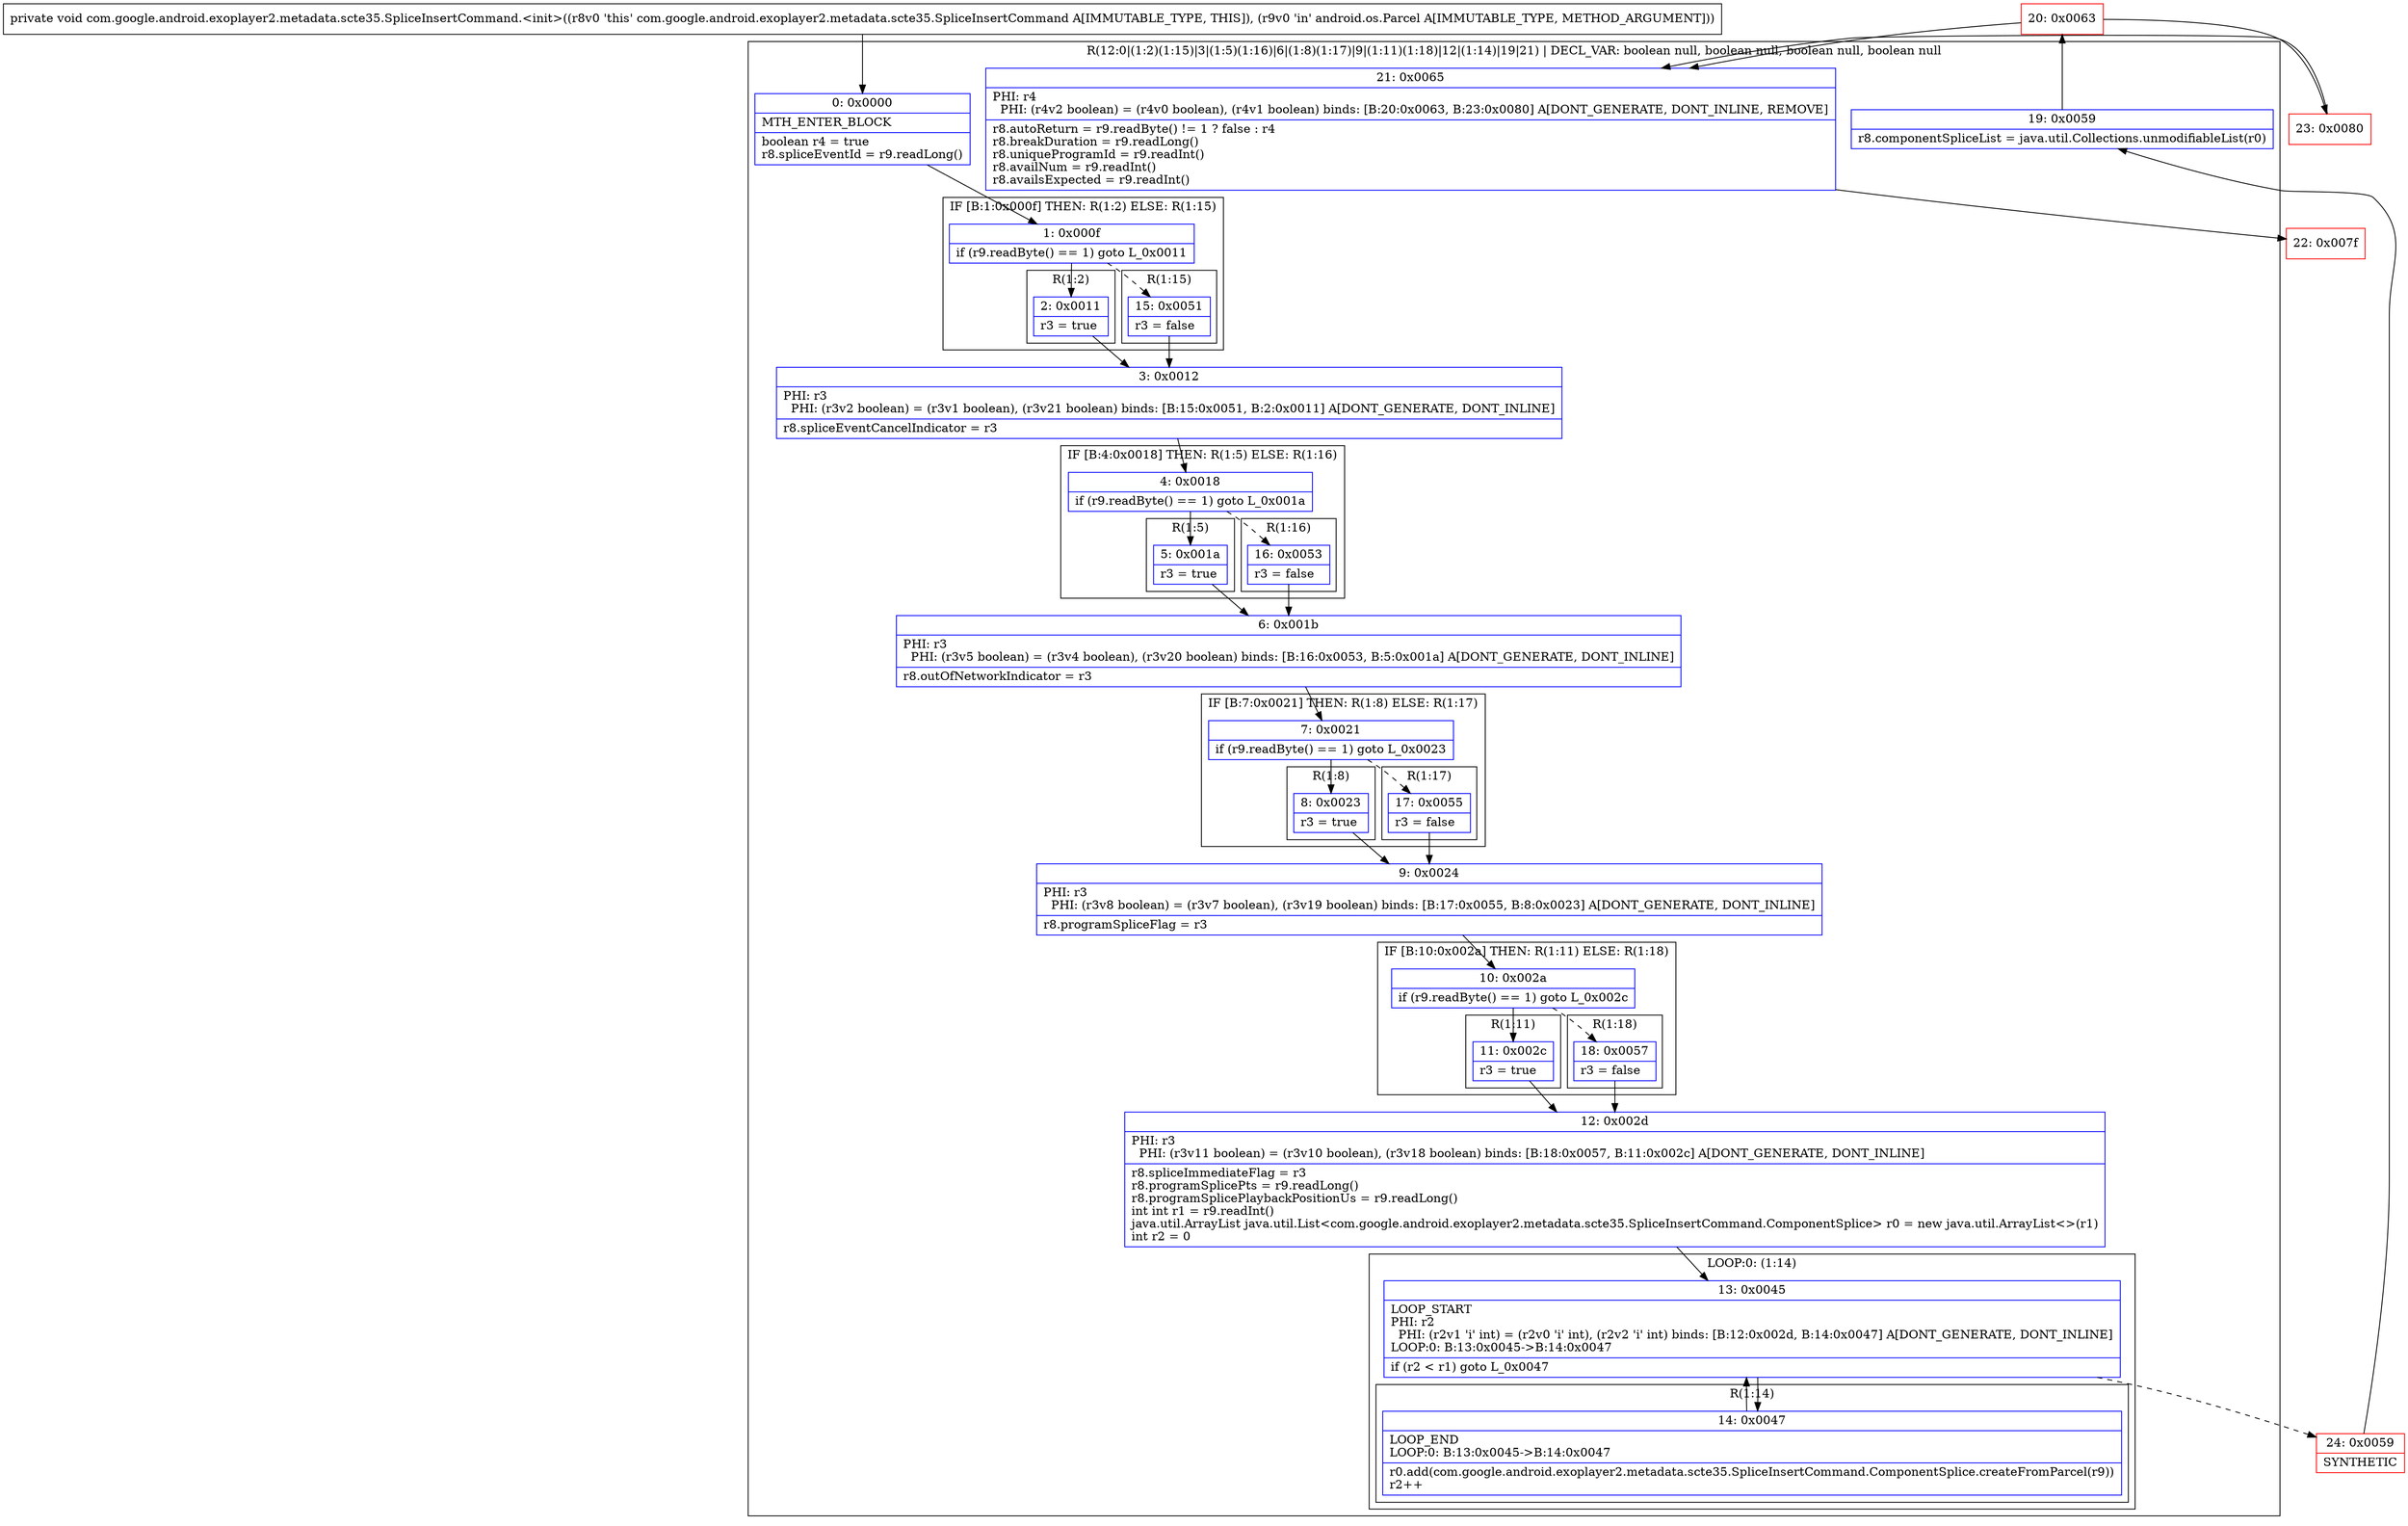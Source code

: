 digraph "CFG forcom.google.android.exoplayer2.metadata.scte35.SpliceInsertCommand.\<init\>(Landroid\/os\/Parcel;)V" {
subgraph cluster_Region_202030339 {
label = "R(12:0|(1:2)(1:15)|3|(1:5)(1:16)|6|(1:8)(1:17)|9|(1:11)(1:18)|12|(1:14)|19|21) | DECL_VAR: boolean null, boolean null, boolean null, boolean null\l";
node [shape=record,color=blue];
Node_0 [shape=record,label="{0\:\ 0x0000|MTH_ENTER_BLOCK\l|boolean r4 = true\lr8.spliceEventId = r9.readLong()\l}"];
subgraph cluster_IfRegion_1367950086 {
label = "IF [B:1:0x000f] THEN: R(1:2) ELSE: R(1:15)";
node [shape=record,color=blue];
Node_1 [shape=record,label="{1\:\ 0x000f|if (r9.readByte() == 1) goto L_0x0011\l}"];
subgraph cluster_Region_1096021202 {
label = "R(1:2)";
node [shape=record,color=blue];
Node_2 [shape=record,label="{2\:\ 0x0011|r3 = true\l}"];
}
subgraph cluster_Region_1403428418 {
label = "R(1:15)";
node [shape=record,color=blue];
Node_15 [shape=record,label="{15\:\ 0x0051|r3 = false\l}"];
}
}
Node_3 [shape=record,label="{3\:\ 0x0012|PHI: r3 \l  PHI: (r3v2 boolean) = (r3v1 boolean), (r3v21 boolean) binds: [B:15:0x0051, B:2:0x0011] A[DONT_GENERATE, DONT_INLINE]\l|r8.spliceEventCancelIndicator = r3\l}"];
subgraph cluster_IfRegion_644006148 {
label = "IF [B:4:0x0018] THEN: R(1:5) ELSE: R(1:16)";
node [shape=record,color=blue];
Node_4 [shape=record,label="{4\:\ 0x0018|if (r9.readByte() == 1) goto L_0x001a\l}"];
subgraph cluster_Region_119864380 {
label = "R(1:5)";
node [shape=record,color=blue];
Node_5 [shape=record,label="{5\:\ 0x001a|r3 = true\l}"];
}
subgraph cluster_Region_1579130969 {
label = "R(1:16)";
node [shape=record,color=blue];
Node_16 [shape=record,label="{16\:\ 0x0053|r3 = false\l}"];
}
}
Node_6 [shape=record,label="{6\:\ 0x001b|PHI: r3 \l  PHI: (r3v5 boolean) = (r3v4 boolean), (r3v20 boolean) binds: [B:16:0x0053, B:5:0x001a] A[DONT_GENERATE, DONT_INLINE]\l|r8.outOfNetworkIndicator = r3\l}"];
subgraph cluster_IfRegion_258443938 {
label = "IF [B:7:0x0021] THEN: R(1:8) ELSE: R(1:17)";
node [shape=record,color=blue];
Node_7 [shape=record,label="{7\:\ 0x0021|if (r9.readByte() == 1) goto L_0x0023\l}"];
subgraph cluster_Region_1044163504 {
label = "R(1:8)";
node [shape=record,color=blue];
Node_8 [shape=record,label="{8\:\ 0x0023|r3 = true\l}"];
}
subgraph cluster_Region_1620518420 {
label = "R(1:17)";
node [shape=record,color=blue];
Node_17 [shape=record,label="{17\:\ 0x0055|r3 = false\l}"];
}
}
Node_9 [shape=record,label="{9\:\ 0x0024|PHI: r3 \l  PHI: (r3v8 boolean) = (r3v7 boolean), (r3v19 boolean) binds: [B:17:0x0055, B:8:0x0023] A[DONT_GENERATE, DONT_INLINE]\l|r8.programSpliceFlag = r3\l}"];
subgraph cluster_IfRegion_619102397 {
label = "IF [B:10:0x002a] THEN: R(1:11) ELSE: R(1:18)";
node [shape=record,color=blue];
Node_10 [shape=record,label="{10\:\ 0x002a|if (r9.readByte() == 1) goto L_0x002c\l}"];
subgraph cluster_Region_1038549958 {
label = "R(1:11)";
node [shape=record,color=blue];
Node_11 [shape=record,label="{11\:\ 0x002c|r3 = true\l}"];
}
subgraph cluster_Region_486721862 {
label = "R(1:18)";
node [shape=record,color=blue];
Node_18 [shape=record,label="{18\:\ 0x0057|r3 = false\l}"];
}
}
Node_12 [shape=record,label="{12\:\ 0x002d|PHI: r3 \l  PHI: (r3v11 boolean) = (r3v10 boolean), (r3v18 boolean) binds: [B:18:0x0057, B:11:0x002c] A[DONT_GENERATE, DONT_INLINE]\l|r8.spliceImmediateFlag = r3\lr8.programSplicePts = r9.readLong()\lr8.programSplicePlaybackPositionUs = r9.readLong()\lint int r1 = r9.readInt()\ljava.util.ArrayList java.util.List\<com.google.android.exoplayer2.metadata.scte35.SpliceInsertCommand.ComponentSplice\> r0 = new java.util.ArrayList\<\>(r1)\lint r2 = 0\l}"];
subgraph cluster_LoopRegion_1679373800 {
label = "LOOP:0: (1:14)";
node [shape=record,color=blue];
Node_13 [shape=record,label="{13\:\ 0x0045|LOOP_START\lPHI: r2 \l  PHI: (r2v1 'i' int) = (r2v0 'i' int), (r2v2 'i' int) binds: [B:12:0x002d, B:14:0x0047] A[DONT_GENERATE, DONT_INLINE]\lLOOP:0: B:13:0x0045\-\>B:14:0x0047\l|if (r2 \< r1) goto L_0x0047\l}"];
subgraph cluster_Region_1059283952 {
label = "R(1:14)";
node [shape=record,color=blue];
Node_14 [shape=record,label="{14\:\ 0x0047|LOOP_END\lLOOP:0: B:13:0x0045\-\>B:14:0x0047\l|r0.add(com.google.android.exoplayer2.metadata.scte35.SpliceInsertCommand.ComponentSplice.createFromParcel(r9))\lr2++\l}"];
}
}
Node_19 [shape=record,label="{19\:\ 0x0059|r8.componentSpliceList = java.util.Collections.unmodifiableList(r0)\l}"];
Node_21 [shape=record,label="{21\:\ 0x0065|PHI: r4 \l  PHI: (r4v2 boolean) = (r4v0 boolean), (r4v1 boolean) binds: [B:20:0x0063, B:23:0x0080] A[DONT_GENERATE, DONT_INLINE, REMOVE]\l|r8.autoReturn = r9.readByte() != 1 ? false : r4\lr8.breakDuration = r9.readLong()\lr8.uniqueProgramId = r9.readInt()\lr8.availNum = r9.readInt()\lr8.availsExpected = r9.readInt()\l}"];
}
Node_20 [shape=record,color=red,label="{20\:\ 0x0063}"];
Node_22 [shape=record,color=red,label="{22\:\ 0x007f}"];
Node_23 [shape=record,color=red,label="{23\:\ 0x0080}"];
Node_24 [shape=record,color=red,label="{24\:\ 0x0059|SYNTHETIC\l}"];
MethodNode[shape=record,label="{private void com.google.android.exoplayer2.metadata.scte35.SpliceInsertCommand.\<init\>((r8v0 'this' com.google.android.exoplayer2.metadata.scte35.SpliceInsertCommand A[IMMUTABLE_TYPE, THIS]), (r9v0 'in' android.os.Parcel A[IMMUTABLE_TYPE, METHOD_ARGUMENT])) }"];
MethodNode -> Node_0;
Node_0 -> Node_1;
Node_1 -> Node_2;
Node_1 -> Node_15[style=dashed];
Node_2 -> Node_3;
Node_15 -> Node_3;
Node_3 -> Node_4;
Node_4 -> Node_5;
Node_4 -> Node_16[style=dashed];
Node_5 -> Node_6;
Node_16 -> Node_6;
Node_6 -> Node_7;
Node_7 -> Node_8;
Node_7 -> Node_17[style=dashed];
Node_8 -> Node_9;
Node_17 -> Node_9;
Node_9 -> Node_10;
Node_10 -> Node_11;
Node_10 -> Node_18[style=dashed];
Node_11 -> Node_12;
Node_18 -> Node_12;
Node_12 -> Node_13;
Node_13 -> Node_14;
Node_13 -> Node_24[style=dashed];
Node_14 -> Node_13;
Node_19 -> Node_20;
Node_21 -> Node_22;
Node_20 -> Node_21;
Node_20 -> Node_23;
Node_23 -> Node_21;
Node_24 -> Node_19;
}

